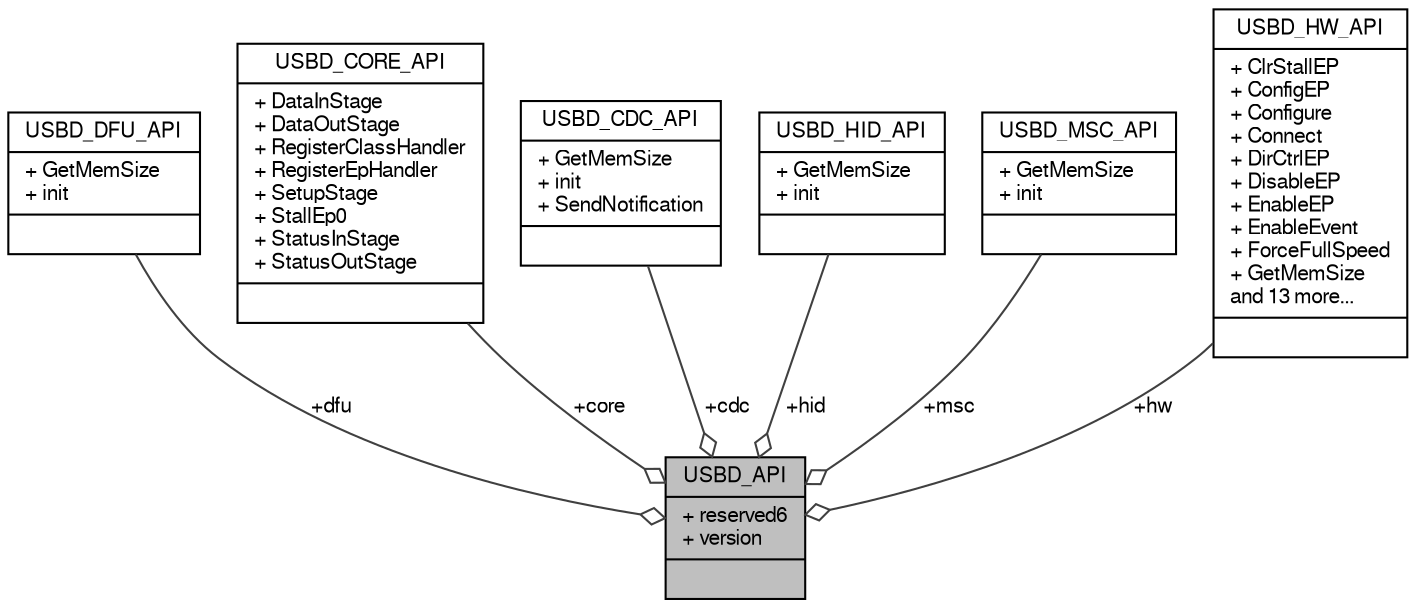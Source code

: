 digraph "USBD_API"
{
  edge [fontname="FreeSans",fontsize="10",labelfontname="FreeSans",labelfontsize="10"];
  node [fontname="FreeSans",fontsize="10",shape=record];
  Node1 [label="{USBD_API\n|+ reserved6\l+ version\l|}",height=0.2,width=0.4,color="black", fillcolor="grey75", style="filled", fontcolor="black"];
  Node2 -> Node1 [color="grey25",fontsize="10",style="solid",label=" +dfu" ,arrowhead="odiamond"];
  Node2 [label="{USBD_DFU_API\n|+ GetMemSize\l+ init\l|}",height=0.2,width=0.4,color="black", fillcolor="white", style="filled",URL="$structUSBD__DFU__API.html",tooltip="DFU class API functions structure.This module exposes functions which interact directly with USB devi..."];
  Node3 -> Node1 [color="grey25",fontsize="10",style="solid",label=" +core" ,arrowhead="odiamond"];
  Node3 [label="{USBD_CORE_API\n|+ DataInStage\l+ DataOutStage\l+ RegisterClassHandler\l+ RegisterEpHandler\l+ SetupStage\l+ StallEp0\l+ StatusInStage\l+ StatusOutStage\l|}",height=0.2,width=0.4,color="black", fillcolor="white", style="filled",URL="$structUSBD__CORE__API.html",tooltip="USBD stack Core API functions structure. "];
  Node4 -> Node1 [color="grey25",fontsize="10",style="solid",label=" +cdc" ,arrowhead="odiamond"];
  Node4 [label="{USBD_CDC_API\n|+ GetMemSize\l+ init\l+ SendNotification\l|}",height=0.2,width=0.4,color="black", fillcolor="white", style="filled",URL="$structUSBD__CDC__API.html",tooltip="CDC class API functions structure.This module exposes functions which interact directly with USB devi..."];
  Node5 -> Node1 [color="grey25",fontsize="10",style="solid",label=" +hid" ,arrowhead="odiamond"];
  Node5 [label="{USBD_HID_API\n|+ GetMemSize\l+ init\l|}",height=0.2,width=0.4,color="black", fillcolor="white", style="filled",URL="$structUSBD__HID__API.html",tooltip="HID class API functions structure.This structure contains pointers to all the function exposed by HID..."];
  Node6 -> Node1 [color="grey25",fontsize="10",style="solid",label=" +msc" ,arrowhead="odiamond"];
  Node6 [label="{USBD_MSC_API\n|+ GetMemSize\l+ init\l|}",height=0.2,width=0.4,color="black", fillcolor="white", style="filled",URL="$structUSBD__MSC__API.html",tooltip="MSC class API functions structure.This module exposes functions which interact directly with USB devi..."];
  Node7 -> Node1 [color="grey25",fontsize="10",style="solid",label=" +hw" ,arrowhead="odiamond"];
  Node7 [label="{USBD_HW_API\n|+ ClrStallEP\l+ ConfigEP\l+ Configure\l+ Connect\l+ DirCtrlEP\l+ DisableEP\l+ EnableEP\l+ EnableEvent\l+ ForceFullSpeed\l+ GetMemSize\land 13 more...\l|}",height=0.2,width=0.4,color="black", fillcolor="white", style="filled",URL="$structUSBD__HW__API.html",tooltip="Hardware API functions structure.This module exposes functions which interact directly with USB devic..."];
}
